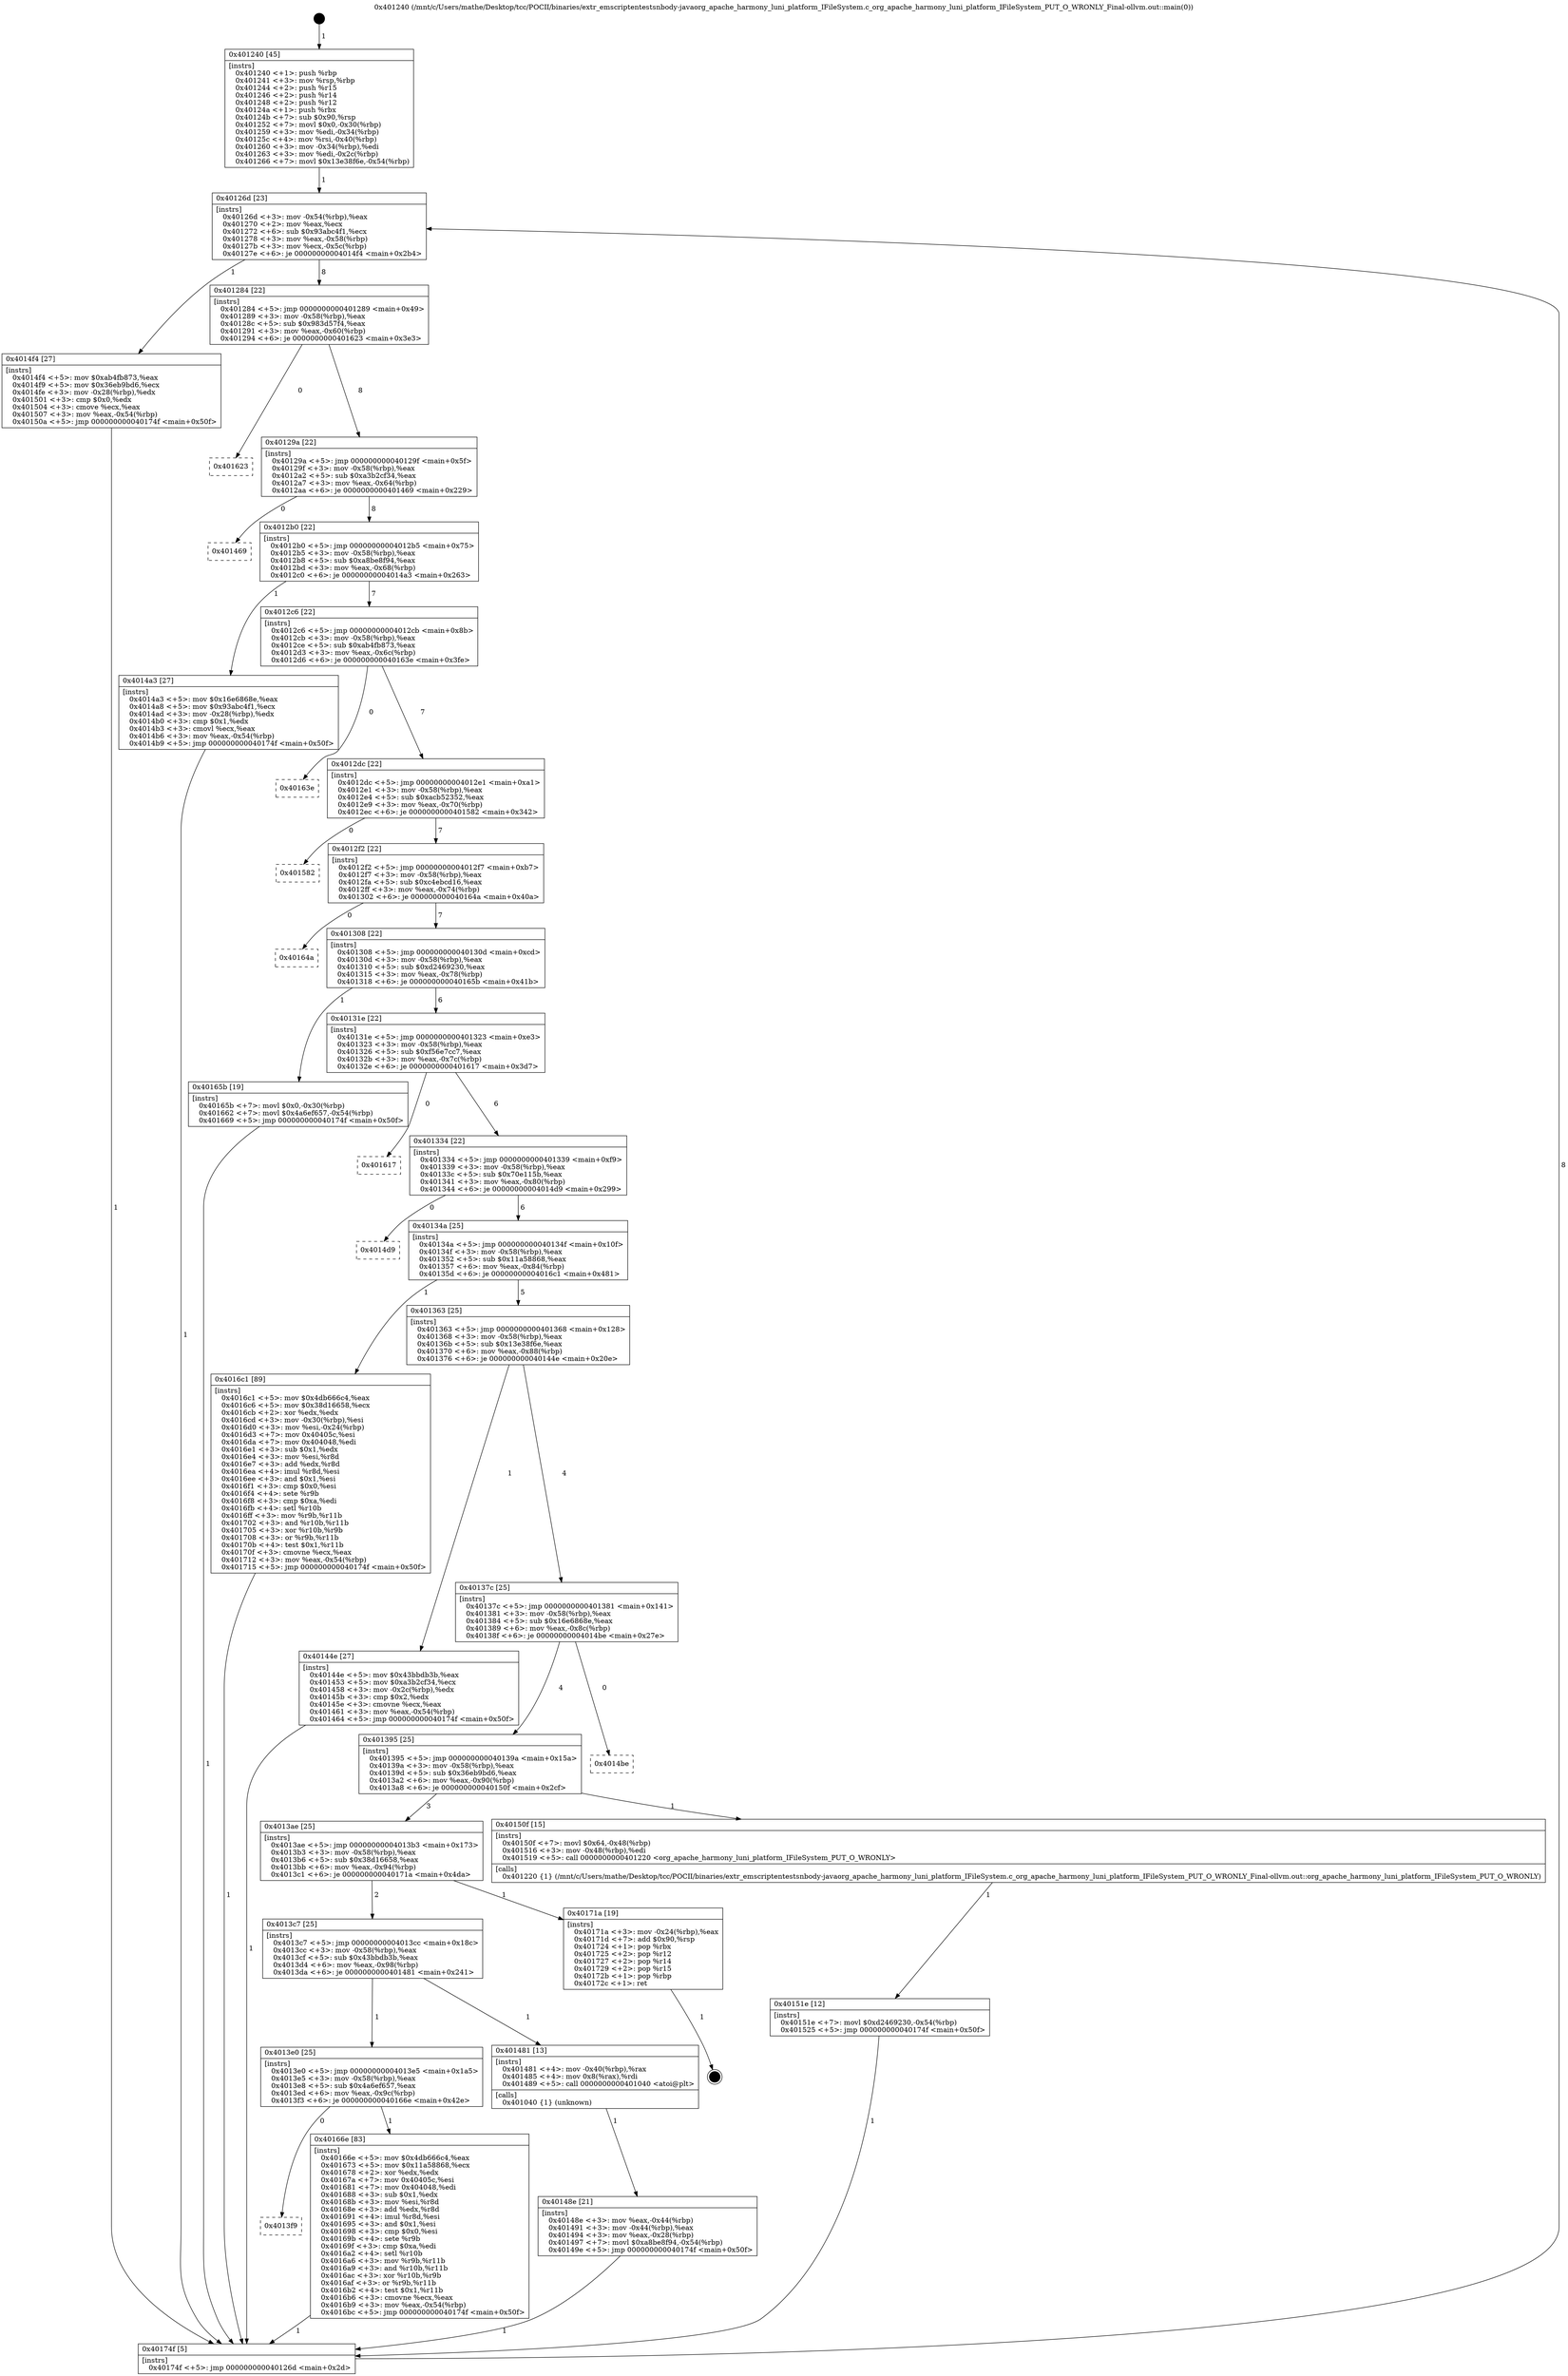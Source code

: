 digraph "0x401240" {
  label = "0x401240 (/mnt/c/Users/mathe/Desktop/tcc/POCII/binaries/extr_emscriptentestsnbody-javaorg_apache_harmony_luni_platform_IFileSystem.c_org_apache_harmony_luni_platform_IFileSystem_PUT_O_WRONLY_Final-ollvm.out::main(0))"
  labelloc = "t"
  node[shape=record]

  Entry [label="",width=0.3,height=0.3,shape=circle,fillcolor=black,style=filled]
  "0x40126d" [label="{
     0x40126d [23]\l
     | [instrs]\l
     &nbsp;&nbsp;0x40126d \<+3\>: mov -0x54(%rbp),%eax\l
     &nbsp;&nbsp;0x401270 \<+2\>: mov %eax,%ecx\l
     &nbsp;&nbsp;0x401272 \<+6\>: sub $0x93abc4f1,%ecx\l
     &nbsp;&nbsp;0x401278 \<+3\>: mov %eax,-0x58(%rbp)\l
     &nbsp;&nbsp;0x40127b \<+3\>: mov %ecx,-0x5c(%rbp)\l
     &nbsp;&nbsp;0x40127e \<+6\>: je 00000000004014f4 \<main+0x2b4\>\l
  }"]
  "0x4014f4" [label="{
     0x4014f4 [27]\l
     | [instrs]\l
     &nbsp;&nbsp;0x4014f4 \<+5\>: mov $0xab4fb873,%eax\l
     &nbsp;&nbsp;0x4014f9 \<+5\>: mov $0x36eb9bd6,%ecx\l
     &nbsp;&nbsp;0x4014fe \<+3\>: mov -0x28(%rbp),%edx\l
     &nbsp;&nbsp;0x401501 \<+3\>: cmp $0x0,%edx\l
     &nbsp;&nbsp;0x401504 \<+3\>: cmove %ecx,%eax\l
     &nbsp;&nbsp;0x401507 \<+3\>: mov %eax,-0x54(%rbp)\l
     &nbsp;&nbsp;0x40150a \<+5\>: jmp 000000000040174f \<main+0x50f\>\l
  }"]
  "0x401284" [label="{
     0x401284 [22]\l
     | [instrs]\l
     &nbsp;&nbsp;0x401284 \<+5\>: jmp 0000000000401289 \<main+0x49\>\l
     &nbsp;&nbsp;0x401289 \<+3\>: mov -0x58(%rbp),%eax\l
     &nbsp;&nbsp;0x40128c \<+5\>: sub $0x983d57f4,%eax\l
     &nbsp;&nbsp;0x401291 \<+3\>: mov %eax,-0x60(%rbp)\l
     &nbsp;&nbsp;0x401294 \<+6\>: je 0000000000401623 \<main+0x3e3\>\l
  }"]
  Exit [label="",width=0.3,height=0.3,shape=circle,fillcolor=black,style=filled,peripheries=2]
  "0x401623" [label="{
     0x401623\l
  }", style=dashed]
  "0x40129a" [label="{
     0x40129a [22]\l
     | [instrs]\l
     &nbsp;&nbsp;0x40129a \<+5\>: jmp 000000000040129f \<main+0x5f\>\l
     &nbsp;&nbsp;0x40129f \<+3\>: mov -0x58(%rbp),%eax\l
     &nbsp;&nbsp;0x4012a2 \<+5\>: sub $0xa3b2cf34,%eax\l
     &nbsp;&nbsp;0x4012a7 \<+3\>: mov %eax,-0x64(%rbp)\l
     &nbsp;&nbsp;0x4012aa \<+6\>: je 0000000000401469 \<main+0x229\>\l
  }"]
  "0x4013f9" [label="{
     0x4013f9\l
  }", style=dashed]
  "0x401469" [label="{
     0x401469\l
  }", style=dashed]
  "0x4012b0" [label="{
     0x4012b0 [22]\l
     | [instrs]\l
     &nbsp;&nbsp;0x4012b0 \<+5\>: jmp 00000000004012b5 \<main+0x75\>\l
     &nbsp;&nbsp;0x4012b5 \<+3\>: mov -0x58(%rbp),%eax\l
     &nbsp;&nbsp;0x4012b8 \<+5\>: sub $0xa8be8f94,%eax\l
     &nbsp;&nbsp;0x4012bd \<+3\>: mov %eax,-0x68(%rbp)\l
     &nbsp;&nbsp;0x4012c0 \<+6\>: je 00000000004014a3 \<main+0x263\>\l
  }"]
  "0x40166e" [label="{
     0x40166e [83]\l
     | [instrs]\l
     &nbsp;&nbsp;0x40166e \<+5\>: mov $0x4db666c4,%eax\l
     &nbsp;&nbsp;0x401673 \<+5\>: mov $0x11a58868,%ecx\l
     &nbsp;&nbsp;0x401678 \<+2\>: xor %edx,%edx\l
     &nbsp;&nbsp;0x40167a \<+7\>: mov 0x40405c,%esi\l
     &nbsp;&nbsp;0x401681 \<+7\>: mov 0x404048,%edi\l
     &nbsp;&nbsp;0x401688 \<+3\>: sub $0x1,%edx\l
     &nbsp;&nbsp;0x40168b \<+3\>: mov %esi,%r8d\l
     &nbsp;&nbsp;0x40168e \<+3\>: add %edx,%r8d\l
     &nbsp;&nbsp;0x401691 \<+4\>: imul %r8d,%esi\l
     &nbsp;&nbsp;0x401695 \<+3\>: and $0x1,%esi\l
     &nbsp;&nbsp;0x401698 \<+3\>: cmp $0x0,%esi\l
     &nbsp;&nbsp;0x40169b \<+4\>: sete %r9b\l
     &nbsp;&nbsp;0x40169f \<+3\>: cmp $0xa,%edi\l
     &nbsp;&nbsp;0x4016a2 \<+4\>: setl %r10b\l
     &nbsp;&nbsp;0x4016a6 \<+3\>: mov %r9b,%r11b\l
     &nbsp;&nbsp;0x4016a9 \<+3\>: and %r10b,%r11b\l
     &nbsp;&nbsp;0x4016ac \<+3\>: xor %r10b,%r9b\l
     &nbsp;&nbsp;0x4016af \<+3\>: or %r9b,%r11b\l
     &nbsp;&nbsp;0x4016b2 \<+4\>: test $0x1,%r11b\l
     &nbsp;&nbsp;0x4016b6 \<+3\>: cmovne %ecx,%eax\l
     &nbsp;&nbsp;0x4016b9 \<+3\>: mov %eax,-0x54(%rbp)\l
     &nbsp;&nbsp;0x4016bc \<+5\>: jmp 000000000040174f \<main+0x50f\>\l
  }"]
  "0x4014a3" [label="{
     0x4014a3 [27]\l
     | [instrs]\l
     &nbsp;&nbsp;0x4014a3 \<+5\>: mov $0x16e6868e,%eax\l
     &nbsp;&nbsp;0x4014a8 \<+5\>: mov $0x93abc4f1,%ecx\l
     &nbsp;&nbsp;0x4014ad \<+3\>: mov -0x28(%rbp),%edx\l
     &nbsp;&nbsp;0x4014b0 \<+3\>: cmp $0x1,%edx\l
     &nbsp;&nbsp;0x4014b3 \<+3\>: cmovl %ecx,%eax\l
     &nbsp;&nbsp;0x4014b6 \<+3\>: mov %eax,-0x54(%rbp)\l
     &nbsp;&nbsp;0x4014b9 \<+5\>: jmp 000000000040174f \<main+0x50f\>\l
  }"]
  "0x4012c6" [label="{
     0x4012c6 [22]\l
     | [instrs]\l
     &nbsp;&nbsp;0x4012c6 \<+5\>: jmp 00000000004012cb \<main+0x8b\>\l
     &nbsp;&nbsp;0x4012cb \<+3\>: mov -0x58(%rbp),%eax\l
     &nbsp;&nbsp;0x4012ce \<+5\>: sub $0xab4fb873,%eax\l
     &nbsp;&nbsp;0x4012d3 \<+3\>: mov %eax,-0x6c(%rbp)\l
     &nbsp;&nbsp;0x4012d6 \<+6\>: je 000000000040163e \<main+0x3fe\>\l
  }"]
  "0x40151e" [label="{
     0x40151e [12]\l
     | [instrs]\l
     &nbsp;&nbsp;0x40151e \<+7\>: movl $0xd2469230,-0x54(%rbp)\l
     &nbsp;&nbsp;0x401525 \<+5\>: jmp 000000000040174f \<main+0x50f\>\l
  }"]
  "0x40163e" [label="{
     0x40163e\l
  }", style=dashed]
  "0x4012dc" [label="{
     0x4012dc [22]\l
     | [instrs]\l
     &nbsp;&nbsp;0x4012dc \<+5\>: jmp 00000000004012e1 \<main+0xa1\>\l
     &nbsp;&nbsp;0x4012e1 \<+3\>: mov -0x58(%rbp),%eax\l
     &nbsp;&nbsp;0x4012e4 \<+5\>: sub $0xacb52352,%eax\l
     &nbsp;&nbsp;0x4012e9 \<+3\>: mov %eax,-0x70(%rbp)\l
     &nbsp;&nbsp;0x4012ec \<+6\>: je 0000000000401582 \<main+0x342\>\l
  }"]
  "0x40148e" [label="{
     0x40148e [21]\l
     | [instrs]\l
     &nbsp;&nbsp;0x40148e \<+3\>: mov %eax,-0x44(%rbp)\l
     &nbsp;&nbsp;0x401491 \<+3\>: mov -0x44(%rbp),%eax\l
     &nbsp;&nbsp;0x401494 \<+3\>: mov %eax,-0x28(%rbp)\l
     &nbsp;&nbsp;0x401497 \<+7\>: movl $0xa8be8f94,-0x54(%rbp)\l
     &nbsp;&nbsp;0x40149e \<+5\>: jmp 000000000040174f \<main+0x50f\>\l
  }"]
  "0x401582" [label="{
     0x401582\l
  }", style=dashed]
  "0x4012f2" [label="{
     0x4012f2 [22]\l
     | [instrs]\l
     &nbsp;&nbsp;0x4012f2 \<+5\>: jmp 00000000004012f7 \<main+0xb7\>\l
     &nbsp;&nbsp;0x4012f7 \<+3\>: mov -0x58(%rbp),%eax\l
     &nbsp;&nbsp;0x4012fa \<+5\>: sub $0xc4ebcd16,%eax\l
     &nbsp;&nbsp;0x4012ff \<+3\>: mov %eax,-0x74(%rbp)\l
     &nbsp;&nbsp;0x401302 \<+6\>: je 000000000040164a \<main+0x40a\>\l
  }"]
  "0x4013e0" [label="{
     0x4013e0 [25]\l
     | [instrs]\l
     &nbsp;&nbsp;0x4013e0 \<+5\>: jmp 00000000004013e5 \<main+0x1a5\>\l
     &nbsp;&nbsp;0x4013e5 \<+3\>: mov -0x58(%rbp),%eax\l
     &nbsp;&nbsp;0x4013e8 \<+5\>: sub $0x4a6ef657,%eax\l
     &nbsp;&nbsp;0x4013ed \<+6\>: mov %eax,-0x9c(%rbp)\l
     &nbsp;&nbsp;0x4013f3 \<+6\>: je 000000000040166e \<main+0x42e\>\l
  }"]
  "0x40164a" [label="{
     0x40164a\l
  }", style=dashed]
  "0x401308" [label="{
     0x401308 [22]\l
     | [instrs]\l
     &nbsp;&nbsp;0x401308 \<+5\>: jmp 000000000040130d \<main+0xcd\>\l
     &nbsp;&nbsp;0x40130d \<+3\>: mov -0x58(%rbp),%eax\l
     &nbsp;&nbsp;0x401310 \<+5\>: sub $0xd2469230,%eax\l
     &nbsp;&nbsp;0x401315 \<+3\>: mov %eax,-0x78(%rbp)\l
     &nbsp;&nbsp;0x401318 \<+6\>: je 000000000040165b \<main+0x41b\>\l
  }"]
  "0x401481" [label="{
     0x401481 [13]\l
     | [instrs]\l
     &nbsp;&nbsp;0x401481 \<+4\>: mov -0x40(%rbp),%rax\l
     &nbsp;&nbsp;0x401485 \<+4\>: mov 0x8(%rax),%rdi\l
     &nbsp;&nbsp;0x401489 \<+5\>: call 0000000000401040 \<atoi@plt\>\l
     | [calls]\l
     &nbsp;&nbsp;0x401040 \{1\} (unknown)\l
  }"]
  "0x40165b" [label="{
     0x40165b [19]\l
     | [instrs]\l
     &nbsp;&nbsp;0x40165b \<+7\>: movl $0x0,-0x30(%rbp)\l
     &nbsp;&nbsp;0x401662 \<+7\>: movl $0x4a6ef657,-0x54(%rbp)\l
     &nbsp;&nbsp;0x401669 \<+5\>: jmp 000000000040174f \<main+0x50f\>\l
  }"]
  "0x40131e" [label="{
     0x40131e [22]\l
     | [instrs]\l
     &nbsp;&nbsp;0x40131e \<+5\>: jmp 0000000000401323 \<main+0xe3\>\l
     &nbsp;&nbsp;0x401323 \<+3\>: mov -0x58(%rbp),%eax\l
     &nbsp;&nbsp;0x401326 \<+5\>: sub $0xf56e7cc7,%eax\l
     &nbsp;&nbsp;0x40132b \<+3\>: mov %eax,-0x7c(%rbp)\l
     &nbsp;&nbsp;0x40132e \<+6\>: je 0000000000401617 \<main+0x3d7\>\l
  }"]
  "0x4013c7" [label="{
     0x4013c7 [25]\l
     | [instrs]\l
     &nbsp;&nbsp;0x4013c7 \<+5\>: jmp 00000000004013cc \<main+0x18c\>\l
     &nbsp;&nbsp;0x4013cc \<+3\>: mov -0x58(%rbp),%eax\l
     &nbsp;&nbsp;0x4013cf \<+5\>: sub $0x43bbdb3b,%eax\l
     &nbsp;&nbsp;0x4013d4 \<+6\>: mov %eax,-0x98(%rbp)\l
     &nbsp;&nbsp;0x4013da \<+6\>: je 0000000000401481 \<main+0x241\>\l
  }"]
  "0x401617" [label="{
     0x401617\l
  }", style=dashed]
  "0x401334" [label="{
     0x401334 [22]\l
     | [instrs]\l
     &nbsp;&nbsp;0x401334 \<+5\>: jmp 0000000000401339 \<main+0xf9\>\l
     &nbsp;&nbsp;0x401339 \<+3\>: mov -0x58(%rbp),%eax\l
     &nbsp;&nbsp;0x40133c \<+5\>: sub $0x70e115b,%eax\l
     &nbsp;&nbsp;0x401341 \<+3\>: mov %eax,-0x80(%rbp)\l
     &nbsp;&nbsp;0x401344 \<+6\>: je 00000000004014d9 \<main+0x299\>\l
  }"]
  "0x40171a" [label="{
     0x40171a [19]\l
     | [instrs]\l
     &nbsp;&nbsp;0x40171a \<+3\>: mov -0x24(%rbp),%eax\l
     &nbsp;&nbsp;0x40171d \<+7\>: add $0x90,%rsp\l
     &nbsp;&nbsp;0x401724 \<+1\>: pop %rbx\l
     &nbsp;&nbsp;0x401725 \<+2\>: pop %r12\l
     &nbsp;&nbsp;0x401727 \<+2\>: pop %r14\l
     &nbsp;&nbsp;0x401729 \<+2\>: pop %r15\l
     &nbsp;&nbsp;0x40172b \<+1\>: pop %rbp\l
     &nbsp;&nbsp;0x40172c \<+1\>: ret\l
  }"]
  "0x4014d9" [label="{
     0x4014d9\l
  }", style=dashed]
  "0x40134a" [label="{
     0x40134a [25]\l
     | [instrs]\l
     &nbsp;&nbsp;0x40134a \<+5\>: jmp 000000000040134f \<main+0x10f\>\l
     &nbsp;&nbsp;0x40134f \<+3\>: mov -0x58(%rbp),%eax\l
     &nbsp;&nbsp;0x401352 \<+5\>: sub $0x11a58868,%eax\l
     &nbsp;&nbsp;0x401357 \<+6\>: mov %eax,-0x84(%rbp)\l
     &nbsp;&nbsp;0x40135d \<+6\>: je 00000000004016c1 \<main+0x481\>\l
  }"]
  "0x4013ae" [label="{
     0x4013ae [25]\l
     | [instrs]\l
     &nbsp;&nbsp;0x4013ae \<+5\>: jmp 00000000004013b3 \<main+0x173\>\l
     &nbsp;&nbsp;0x4013b3 \<+3\>: mov -0x58(%rbp),%eax\l
     &nbsp;&nbsp;0x4013b6 \<+5\>: sub $0x38d16658,%eax\l
     &nbsp;&nbsp;0x4013bb \<+6\>: mov %eax,-0x94(%rbp)\l
     &nbsp;&nbsp;0x4013c1 \<+6\>: je 000000000040171a \<main+0x4da\>\l
  }"]
  "0x4016c1" [label="{
     0x4016c1 [89]\l
     | [instrs]\l
     &nbsp;&nbsp;0x4016c1 \<+5\>: mov $0x4db666c4,%eax\l
     &nbsp;&nbsp;0x4016c6 \<+5\>: mov $0x38d16658,%ecx\l
     &nbsp;&nbsp;0x4016cb \<+2\>: xor %edx,%edx\l
     &nbsp;&nbsp;0x4016cd \<+3\>: mov -0x30(%rbp),%esi\l
     &nbsp;&nbsp;0x4016d0 \<+3\>: mov %esi,-0x24(%rbp)\l
     &nbsp;&nbsp;0x4016d3 \<+7\>: mov 0x40405c,%esi\l
     &nbsp;&nbsp;0x4016da \<+7\>: mov 0x404048,%edi\l
     &nbsp;&nbsp;0x4016e1 \<+3\>: sub $0x1,%edx\l
     &nbsp;&nbsp;0x4016e4 \<+3\>: mov %esi,%r8d\l
     &nbsp;&nbsp;0x4016e7 \<+3\>: add %edx,%r8d\l
     &nbsp;&nbsp;0x4016ea \<+4\>: imul %r8d,%esi\l
     &nbsp;&nbsp;0x4016ee \<+3\>: and $0x1,%esi\l
     &nbsp;&nbsp;0x4016f1 \<+3\>: cmp $0x0,%esi\l
     &nbsp;&nbsp;0x4016f4 \<+4\>: sete %r9b\l
     &nbsp;&nbsp;0x4016f8 \<+3\>: cmp $0xa,%edi\l
     &nbsp;&nbsp;0x4016fb \<+4\>: setl %r10b\l
     &nbsp;&nbsp;0x4016ff \<+3\>: mov %r9b,%r11b\l
     &nbsp;&nbsp;0x401702 \<+3\>: and %r10b,%r11b\l
     &nbsp;&nbsp;0x401705 \<+3\>: xor %r10b,%r9b\l
     &nbsp;&nbsp;0x401708 \<+3\>: or %r9b,%r11b\l
     &nbsp;&nbsp;0x40170b \<+4\>: test $0x1,%r11b\l
     &nbsp;&nbsp;0x40170f \<+3\>: cmovne %ecx,%eax\l
     &nbsp;&nbsp;0x401712 \<+3\>: mov %eax,-0x54(%rbp)\l
     &nbsp;&nbsp;0x401715 \<+5\>: jmp 000000000040174f \<main+0x50f\>\l
  }"]
  "0x401363" [label="{
     0x401363 [25]\l
     | [instrs]\l
     &nbsp;&nbsp;0x401363 \<+5\>: jmp 0000000000401368 \<main+0x128\>\l
     &nbsp;&nbsp;0x401368 \<+3\>: mov -0x58(%rbp),%eax\l
     &nbsp;&nbsp;0x40136b \<+5\>: sub $0x13e38f6e,%eax\l
     &nbsp;&nbsp;0x401370 \<+6\>: mov %eax,-0x88(%rbp)\l
     &nbsp;&nbsp;0x401376 \<+6\>: je 000000000040144e \<main+0x20e\>\l
  }"]
  "0x40150f" [label="{
     0x40150f [15]\l
     | [instrs]\l
     &nbsp;&nbsp;0x40150f \<+7\>: movl $0x64,-0x48(%rbp)\l
     &nbsp;&nbsp;0x401516 \<+3\>: mov -0x48(%rbp),%edi\l
     &nbsp;&nbsp;0x401519 \<+5\>: call 0000000000401220 \<org_apache_harmony_luni_platform_IFileSystem_PUT_O_WRONLY\>\l
     | [calls]\l
     &nbsp;&nbsp;0x401220 \{1\} (/mnt/c/Users/mathe/Desktop/tcc/POCII/binaries/extr_emscriptentestsnbody-javaorg_apache_harmony_luni_platform_IFileSystem.c_org_apache_harmony_luni_platform_IFileSystem_PUT_O_WRONLY_Final-ollvm.out::org_apache_harmony_luni_platform_IFileSystem_PUT_O_WRONLY)\l
  }"]
  "0x40144e" [label="{
     0x40144e [27]\l
     | [instrs]\l
     &nbsp;&nbsp;0x40144e \<+5\>: mov $0x43bbdb3b,%eax\l
     &nbsp;&nbsp;0x401453 \<+5\>: mov $0xa3b2cf34,%ecx\l
     &nbsp;&nbsp;0x401458 \<+3\>: mov -0x2c(%rbp),%edx\l
     &nbsp;&nbsp;0x40145b \<+3\>: cmp $0x2,%edx\l
     &nbsp;&nbsp;0x40145e \<+3\>: cmovne %ecx,%eax\l
     &nbsp;&nbsp;0x401461 \<+3\>: mov %eax,-0x54(%rbp)\l
     &nbsp;&nbsp;0x401464 \<+5\>: jmp 000000000040174f \<main+0x50f\>\l
  }"]
  "0x40137c" [label="{
     0x40137c [25]\l
     | [instrs]\l
     &nbsp;&nbsp;0x40137c \<+5\>: jmp 0000000000401381 \<main+0x141\>\l
     &nbsp;&nbsp;0x401381 \<+3\>: mov -0x58(%rbp),%eax\l
     &nbsp;&nbsp;0x401384 \<+5\>: sub $0x16e6868e,%eax\l
     &nbsp;&nbsp;0x401389 \<+6\>: mov %eax,-0x8c(%rbp)\l
     &nbsp;&nbsp;0x40138f \<+6\>: je 00000000004014be \<main+0x27e\>\l
  }"]
  "0x40174f" [label="{
     0x40174f [5]\l
     | [instrs]\l
     &nbsp;&nbsp;0x40174f \<+5\>: jmp 000000000040126d \<main+0x2d\>\l
  }"]
  "0x401240" [label="{
     0x401240 [45]\l
     | [instrs]\l
     &nbsp;&nbsp;0x401240 \<+1\>: push %rbp\l
     &nbsp;&nbsp;0x401241 \<+3\>: mov %rsp,%rbp\l
     &nbsp;&nbsp;0x401244 \<+2\>: push %r15\l
     &nbsp;&nbsp;0x401246 \<+2\>: push %r14\l
     &nbsp;&nbsp;0x401248 \<+2\>: push %r12\l
     &nbsp;&nbsp;0x40124a \<+1\>: push %rbx\l
     &nbsp;&nbsp;0x40124b \<+7\>: sub $0x90,%rsp\l
     &nbsp;&nbsp;0x401252 \<+7\>: movl $0x0,-0x30(%rbp)\l
     &nbsp;&nbsp;0x401259 \<+3\>: mov %edi,-0x34(%rbp)\l
     &nbsp;&nbsp;0x40125c \<+4\>: mov %rsi,-0x40(%rbp)\l
     &nbsp;&nbsp;0x401260 \<+3\>: mov -0x34(%rbp),%edi\l
     &nbsp;&nbsp;0x401263 \<+3\>: mov %edi,-0x2c(%rbp)\l
     &nbsp;&nbsp;0x401266 \<+7\>: movl $0x13e38f6e,-0x54(%rbp)\l
  }"]
  "0x401395" [label="{
     0x401395 [25]\l
     | [instrs]\l
     &nbsp;&nbsp;0x401395 \<+5\>: jmp 000000000040139a \<main+0x15a\>\l
     &nbsp;&nbsp;0x40139a \<+3\>: mov -0x58(%rbp),%eax\l
     &nbsp;&nbsp;0x40139d \<+5\>: sub $0x36eb9bd6,%eax\l
     &nbsp;&nbsp;0x4013a2 \<+6\>: mov %eax,-0x90(%rbp)\l
     &nbsp;&nbsp;0x4013a8 \<+6\>: je 000000000040150f \<main+0x2cf\>\l
  }"]
  "0x4014be" [label="{
     0x4014be\l
  }", style=dashed]
  Entry -> "0x401240" [label=" 1"]
  "0x40126d" -> "0x4014f4" [label=" 1"]
  "0x40126d" -> "0x401284" [label=" 8"]
  "0x40171a" -> Exit [label=" 1"]
  "0x401284" -> "0x401623" [label=" 0"]
  "0x401284" -> "0x40129a" [label=" 8"]
  "0x4016c1" -> "0x40174f" [label=" 1"]
  "0x40129a" -> "0x401469" [label=" 0"]
  "0x40129a" -> "0x4012b0" [label=" 8"]
  "0x40166e" -> "0x40174f" [label=" 1"]
  "0x4012b0" -> "0x4014a3" [label=" 1"]
  "0x4012b0" -> "0x4012c6" [label=" 7"]
  "0x4013e0" -> "0x4013f9" [label=" 0"]
  "0x4012c6" -> "0x40163e" [label=" 0"]
  "0x4012c6" -> "0x4012dc" [label=" 7"]
  "0x4013e0" -> "0x40166e" [label=" 1"]
  "0x4012dc" -> "0x401582" [label=" 0"]
  "0x4012dc" -> "0x4012f2" [label=" 7"]
  "0x40165b" -> "0x40174f" [label=" 1"]
  "0x4012f2" -> "0x40164a" [label=" 0"]
  "0x4012f2" -> "0x401308" [label=" 7"]
  "0x40151e" -> "0x40174f" [label=" 1"]
  "0x401308" -> "0x40165b" [label=" 1"]
  "0x401308" -> "0x40131e" [label=" 6"]
  "0x40150f" -> "0x40151e" [label=" 1"]
  "0x40131e" -> "0x401617" [label=" 0"]
  "0x40131e" -> "0x401334" [label=" 6"]
  "0x4014a3" -> "0x40174f" [label=" 1"]
  "0x401334" -> "0x4014d9" [label=" 0"]
  "0x401334" -> "0x40134a" [label=" 6"]
  "0x40148e" -> "0x40174f" [label=" 1"]
  "0x40134a" -> "0x4016c1" [label=" 1"]
  "0x40134a" -> "0x401363" [label=" 5"]
  "0x4013c7" -> "0x4013e0" [label=" 1"]
  "0x401363" -> "0x40144e" [label=" 1"]
  "0x401363" -> "0x40137c" [label=" 4"]
  "0x40144e" -> "0x40174f" [label=" 1"]
  "0x401240" -> "0x40126d" [label=" 1"]
  "0x40174f" -> "0x40126d" [label=" 8"]
  "0x4013c7" -> "0x401481" [label=" 1"]
  "0x40137c" -> "0x4014be" [label=" 0"]
  "0x40137c" -> "0x401395" [label=" 4"]
  "0x4014f4" -> "0x40174f" [label=" 1"]
  "0x401395" -> "0x40150f" [label=" 1"]
  "0x401395" -> "0x4013ae" [label=" 3"]
  "0x401481" -> "0x40148e" [label=" 1"]
  "0x4013ae" -> "0x40171a" [label=" 1"]
  "0x4013ae" -> "0x4013c7" [label=" 2"]
}
